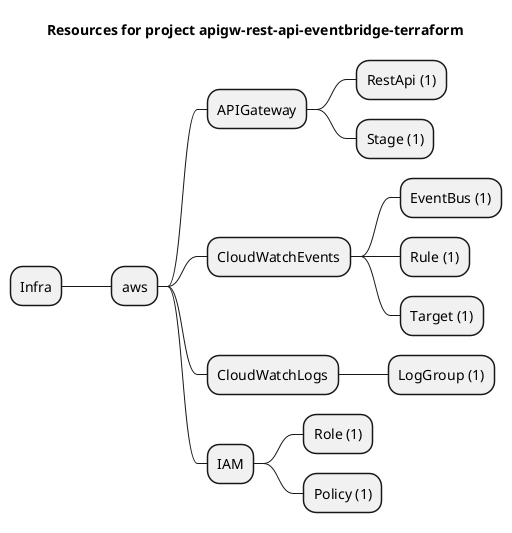 @startmindmap
title Resources for project apigw-rest-api-eventbridge-terraform
skinparam monochrome true
+ Infra
++ aws
+++ APIGateway
++++ RestApi (1)
++++ Stage (1)
+++ CloudWatchEvents
++++ EventBus (1)
++++ Rule (1)
++++ Target (1)
+++ CloudWatchLogs
++++ LogGroup (1)
+++ IAM
++++ Role (1)
++++ Policy (1)
@endmindmap
